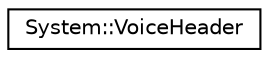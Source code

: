 digraph G
{
  edge [fontname="Helvetica",fontsize="10",labelfontname="Helvetica",labelfontsize="10"];
  node [fontname="Helvetica",fontsize="10",shape=record];
  rankdir="LR";
  Node1 [label="System::VoiceHeader",height=0.2,width=0.4,color="black", fillcolor="white", style="filled",URL="$struct_system_1_1_voice_header.html"];
}
